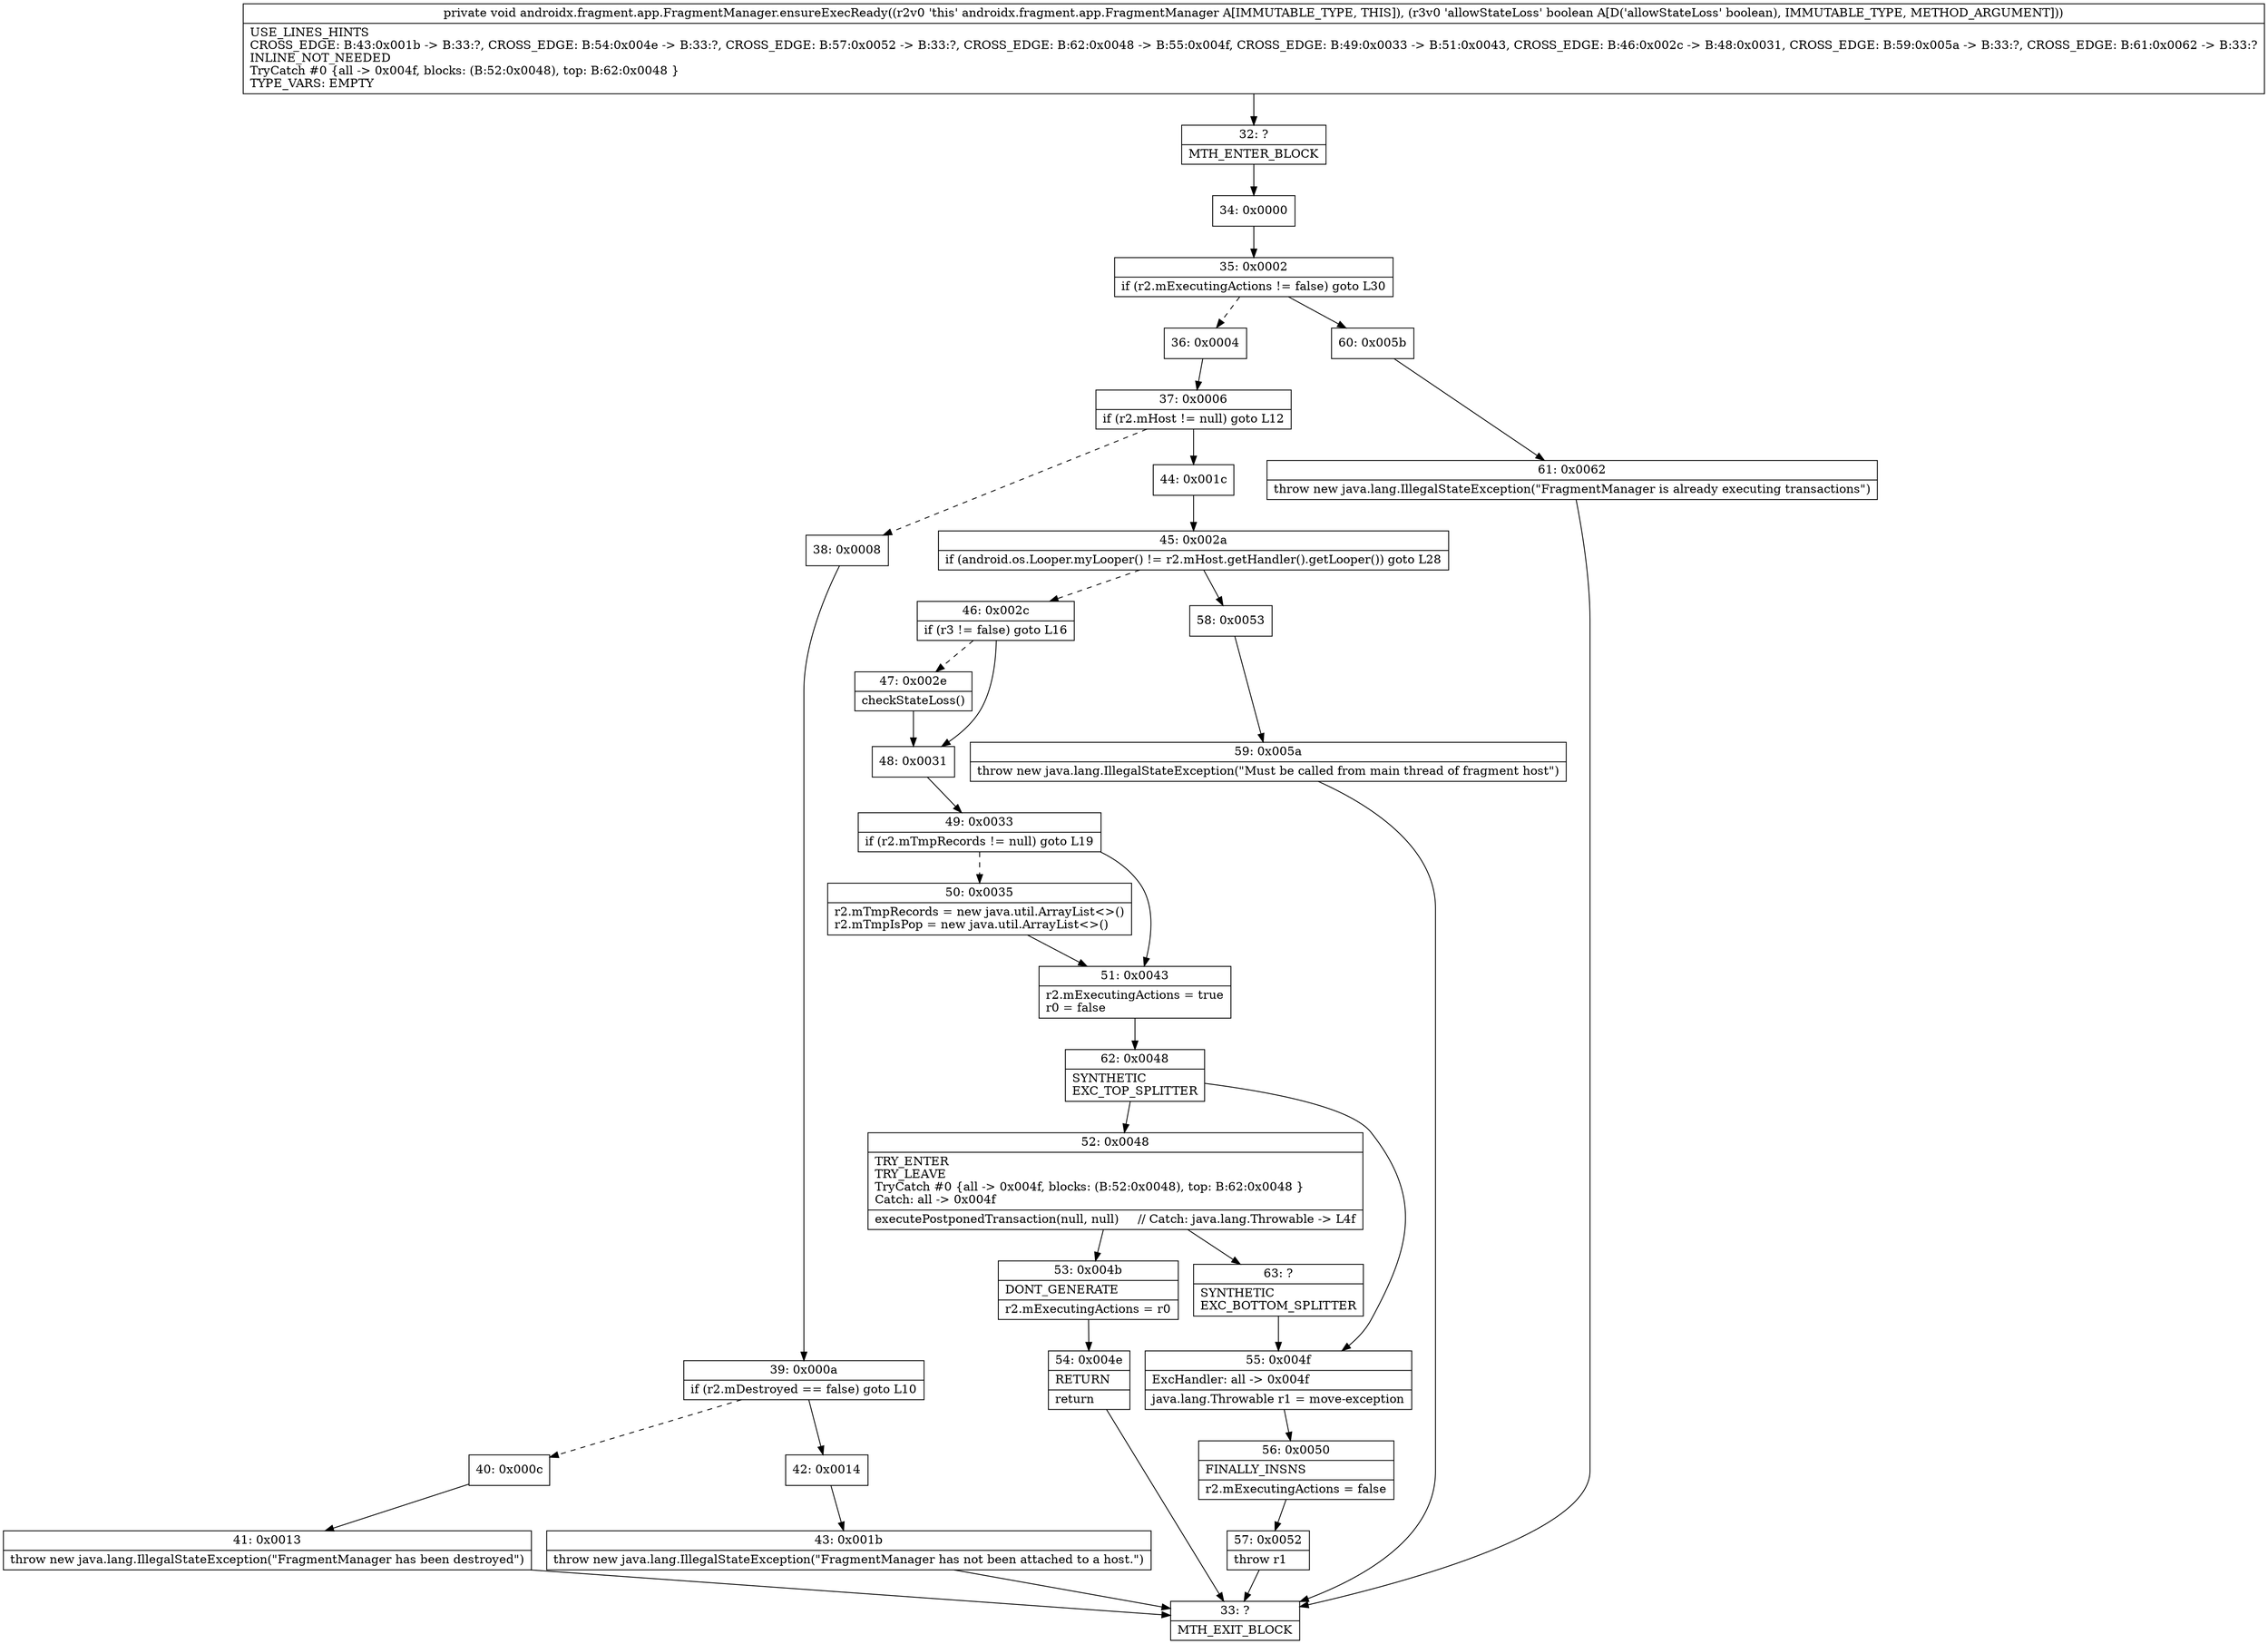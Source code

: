digraph "CFG forandroidx.fragment.app.FragmentManager.ensureExecReady(Z)V" {
Node_32 [shape=record,label="{32\:\ ?|MTH_ENTER_BLOCK\l}"];
Node_34 [shape=record,label="{34\:\ 0x0000}"];
Node_35 [shape=record,label="{35\:\ 0x0002|if (r2.mExecutingActions != false) goto L30\l}"];
Node_36 [shape=record,label="{36\:\ 0x0004}"];
Node_37 [shape=record,label="{37\:\ 0x0006|if (r2.mHost != null) goto L12\l}"];
Node_38 [shape=record,label="{38\:\ 0x0008}"];
Node_39 [shape=record,label="{39\:\ 0x000a|if (r2.mDestroyed == false) goto L10\l}"];
Node_40 [shape=record,label="{40\:\ 0x000c}"];
Node_41 [shape=record,label="{41\:\ 0x0013|throw new java.lang.IllegalStateException(\"FragmentManager has been destroyed\")\l}"];
Node_33 [shape=record,label="{33\:\ ?|MTH_EXIT_BLOCK\l}"];
Node_42 [shape=record,label="{42\:\ 0x0014}"];
Node_43 [shape=record,label="{43\:\ 0x001b|throw new java.lang.IllegalStateException(\"FragmentManager has not been attached to a host.\")\l}"];
Node_44 [shape=record,label="{44\:\ 0x001c}"];
Node_45 [shape=record,label="{45\:\ 0x002a|if (android.os.Looper.myLooper() != r2.mHost.getHandler().getLooper()) goto L28\l}"];
Node_46 [shape=record,label="{46\:\ 0x002c|if (r3 != false) goto L16\l}"];
Node_47 [shape=record,label="{47\:\ 0x002e|checkStateLoss()\l}"];
Node_48 [shape=record,label="{48\:\ 0x0031}"];
Node_49 [shape=record,label="{49\:\ 0x0033|if (r2.mTmpRecords != null) goto L19\l}"];
Node_50 [shape=record,label="{50\:\ 0x0035|r2.mTmpRecords = new java.util.ArrayList\<\>()\lr2.mTmpIsPop = new java.util.ArrayList\<\>()\l}"];
Node_51 [shape=record,label="{51\:\ 0x0043|r2.mExecutingActions = true\lr0 = false\l}"];
Node_62 [shape=record,label="{62\:\ 0x0048|SYNTHETIC\lEXC_TOP_SPLITTER\l}"];
Node_52 [shape=record,label="{52\:\ 0x0048|TRY_ENTER\lTRY_LEAVE\lTryCatch #0 \{all \-\> 0x004f, blocks: (B:52:0x0048), top: B:62:0x0048 \}\lCatch: all \-\> 0x004f\l|executePostponedTransaction(null, null)     \/\/ Catch: java.lang.Throwable \-\> L4f\l}"];
Node_53 [shape=record,label="{53\:\ 0x004b|DONT_GENERATE\l|r2.mExecutingActions = r0\l}"];
Node_54 [shape=record,label="{54\:\ 0x004e|RETURN\l|return\l}"];
Node_63 [shape=record,label="{63\:\ ?|SYNTHETIC\lEXC_BOTTOM_SPLITTER\l}"];
Node_55 [shape=record,label="{55\:\ 0x004f|ExcHandler: all \-\> 0x004f\l|java.lang.Throwable r1 = move\-exception\l}"];
Node_56 [shape=record,label="{56\:\ 0x0050|FINALLY_INSNS\l|r2.mExecutingActions = false\l}"];
Node_57 [shape=record,label="{57\:\ 0x0052|throw r1\l}"];
Node_58 [shape=record,label="{58\:\ 0x0053}"];
Node_59 [shape=record,label="{59\:\ 0x005a|throw new java.lang.IllegalStateException(\"Must be called from main thread of fragment host\")\l}"];
Node_60 [shape=record,label="{60\:\ 0x005b}"];
Node_61 [shape=record,label="{61\:\ 0x0062|throw new java.lang.IllegalStateException(\"FragmentManager is already executing transactions\")\l}"];
MethodNode[shape=record,label="{private void androidx.fragment.app.FragmentManager.ensureExecReady((r2v0 'this' androidx.fragment.app.FragmentManager A[IMMUTABLE_TYPE, THIS]), (r3v0 'allowStateLoss' boolean A[D('allowStateLoss' boolean), IMMUTABLE_TYPE, METHOD_ARGUMENT]))  | USE_LINES_HINTS\lCROSS_EDGE: B:43:0x001b \-\> B:33:?, CROSS_EDGE: B:54:0x004e \-\> B:33:?, CROSS_EDGE: B:57:0x0052 \-\> B:33:?, CROSS_EDGE: B:62:0x0048 \-\> B:55:0x004f, CROSS_EDGE: B:49:0x0033 \-\> B:51:0x0043, CROSS_EDGE: B:46:0x002c \-\> B:48:0x0031, CROSS_EDGE: B:59:0x005a \-\> B:33:?, CROSS_EDGE: B:61:0x0062 \-\> B:33:?\lINLINE_NOT_NEEDED\lTryCatch #0 \{all \-\> 0x004f, blocks: (B:52:0x0048), top: B:62:0x0048 \}\lTYPE_VARS: EMPTY\l}"];
MethodNode -> Node_32;Node_32 -> Node_34;
Node_34 -> Node_35;
Node_35 -> Node_36[style=dashed];
Node_35 -> Node_60;
Node_36 -> Node_37;
Node_37 -> Node_38[style=dashed];
Node_37 -> Node_44;
Node_38 -> Node_39;
Node_39 -> Node_40[style=dashed];
Node_39 -> Node_42;
Node_40 -> Node_41;
Node_41 -> Node_33;
Node_42 -> Node_43;
Node_43 -> Node_33;
Node_44 -> Node_45;
Node_45 -> Node_46[style=dashed];
Node_45 -> Node_58;
Node_46 -> Node_47[style=dashed];
Node_46 -> Node_48;
Node_47 -> Node_48;
Node_48 -> Node_49;
Node_49 -> Node_50[style=dashed];
Node_49 -> Node_51;
Node_50 -> Node_51;
Node_51 -> Node_62;
Node_62 -> Node_52;
Node_62 -> Node_55;
Node_52 -> Node_53;
Node_52 -> Node_63;
Node_53 -> Node_54;
Node_54 -> Node_33;
Node_63 -> Node_55;
Node_55 -> Node_56;
Node_56 -> Node_57;
Node_57 -> Node_33;
Node_58 -> Node_59;
Node_59 -> Node_33;
Node_60 -> Node_61;
Node_61 -> Node_33;
}

